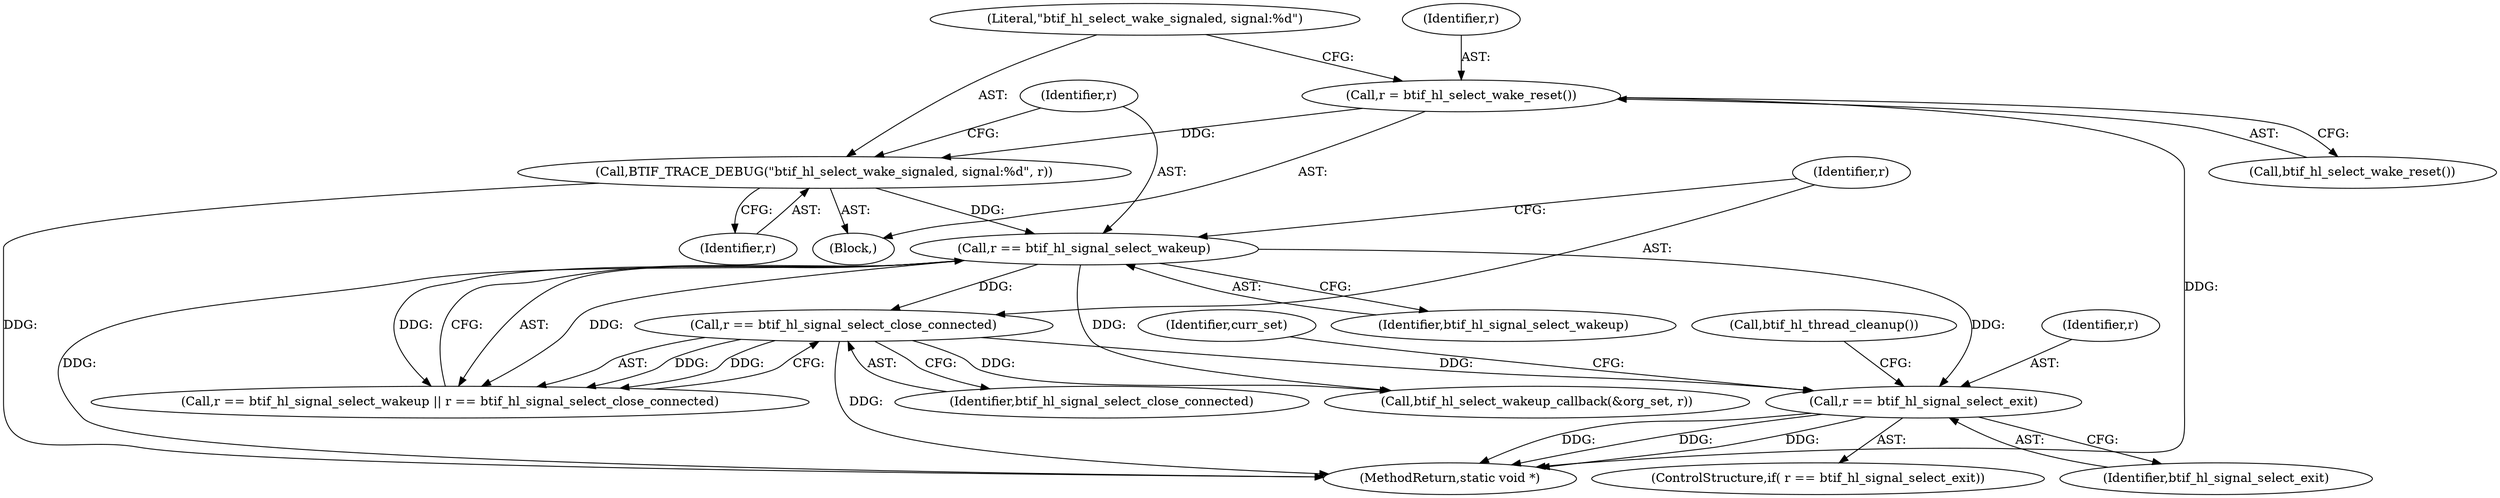 digraph "0_Android_472271b153c5dc53c28beac55480a8d8434b2d5c_19@API" {
"1000199" [label="(Call,r == btif_hl_signal_select_exit)"];
"1000186" [label="(Call,r == btif_hl_signal_select_wakeup)"];
"1000181" [label="(Call,BTIF_TRACE_DEBUG(\"btif_hl_select_wake_signaled, signal:%d\", r))"];
"1000178" [label="(Call,r = btif_hl_select_wake_reset())"];
"1000189" [label="(Call,r == btif_hl_signal_select_close_connected)"];
"1000190" [label="(Identifier,r)"];
"1000177" [label="(Block,)"];
"1000200" [label="(Identifier,r)"];
"1000186" [label="(Call,r == btif_hl_signal_select_wakeup)"];
"1000210" [label="(Identifier,curr_set)"];
"1000203" [label="(Call,btif_hl_thread_cleanup())"];
"1000182" [label="(Literal,\"btif_hl_select_wake_signaled, signal:%d\")"];
"1000198" [label="(ControlStructure,if( r == btif_hl_signal_select_exit))"];
"1000191" [label="(Identifier,btif_hl_signal_select_close_connected)"];
"1000187" [label="(Identifier,r)"];
"1000183" [label="(Identifier,r)"];
"1000178" [label="(Call,r = btif_hl_select_wake_reset())"];
"1000201" [label="(Identifier,btif_hl_signal_select_exit)"];
"1000189" [label="(Call,r == btif_hl_signal_select_close_connected)"];
"1000180" [label="(Call,btif_hl_select_wake_reset())"];
"1000225" [label="(MethodReturn,static void *)"];
"1000188" [label="(Identifier,btif_hl_signal_select_wakeup)"];
"1000179" [label="(Identifier,r)"];
"1000181" [label="(Call,BTIF_TRACE_DEBUG(\"btif_hl_select_wake_signaled, signal:%d\", r))"];
"1000193" [label="(Call,btif_hl_select_wakeup_callback(&org_set, r))"];
"1000185" [label="(Call,r == btif_hl_signal_select_wakeup || r == btif_hl_signal_select_close_connected)"];
"1000199" [label="(Call,r == btif_hl_signal_select_exit)"];
"1000199" -> "1000198"  [label="AST: "];
"1000199" -> "1000201"  [label="CFG: "];
"1000200" -> "1000199"  [label="AST: "];
"1000201" -> "1000199"  [label="AST: "];
"1000203" -> "1000199"  [label="CFG: "];
"1000210" -> "1000199"  [label="CFG: "];
"1000199" -> "1000225"  [label="DDG: "];
"1000199" -> "1000225"  [label="DDG: "];
"1000199" -> "1000225"  [label="DDG: "];
"1000186" -> "1000199"  [label="DDG: "];
"1000189" -> "1000199"  [label="DDG: "];
"1000186" -> "1000185"  [label="AST: "];
"1000186" -> "1000188"  [label="CFG: "];
"1000187" -> "1000186"  [label="AST: "];
"1000188" -> "1000186"  [label="AST: "];
"1000190" -> "1000186"  [label="CFG: "];
"1000185" -> "1000186"  [label="CFG: "];
"1000186" -> "1000225"  [label="DDG: "];
"1000186" -> "1000185"  [label="DDG: "];
"1000186" -> "1000185"  [label="DDG: "];
"1000181" -> "1000186"  [label="DDG: "];
"1000186" -> "1000189"  [label="DDG: "];
"1000186" -> "1000193"  [label="DDG: "];
"1000181" -> "1000177"  [label="AST: "];
"1000181" -> "1000183"  [label="CFG: "];
"1000182" -> "1000181"  [label="AST: "];
"1000183" -> "1000181"  [label="AST: "];
"1000187" -> "1000181"  [label="CFG: "];
"1000181" -> "1000225"  [label="DDG: "];
"1000178" -> "1000181"  [label="DDG: "];
"1000178" -> "1000177"  [label="AST: "];
"1000178" -> "1000180"  [label="CFG: "];
"1000179" -> "1000178"  [label="AST: "];
"1000180" -> "1000178"  [label="AST: "];
"1000182" -> "1000178"  [label="CFG: "];
"1000178" -> "1000225"  [label="DDG: "];
"1000189" -> "1000185"  [label="AST: "];
"1000189" -> "1000191"  [label="CFG: "];
"1000190" -> "1000189"  [label="AST: "];
"1000191" -> "1000189"  [label="AST: "];
"1000185" -> "1000189"  [label="CFG: "];
"1000189" -> "1000225"  [label="DDG: "];
"1000189" -> "1000185"  [label="DDG: "];
"1000189" -> "1000185"  [label="DDG: "];
"1000189" -> "1000193"  [label="DDG: "];
}
